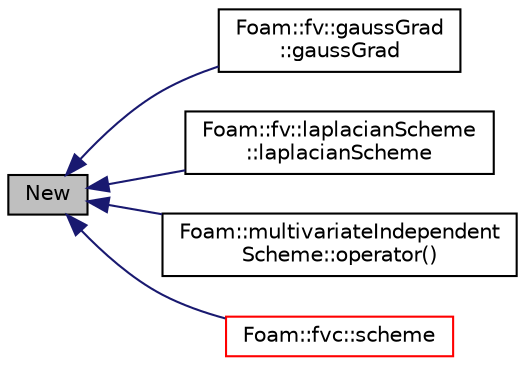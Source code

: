 digraph "New"
{
  bgcolor="transparent";
  edge [fontname="Helvetica",fontsize="10",labelfontname="Helvetica",labelfontsize="10"];
  node [fontname="Helvetica",fontsize="10",shape=record];
  rankdir="LR";
  Node1 [label="New",height=0.2,width=0.4,color="black", fillcolor="grey75", style="filled", fontcolor="black"];
  Node1 -> Node2 [dir="back",color="midnightblue",fontsize="10",style="solid",fontname="Helvetica"];
  Node2 [label="Foam::fv::gaussGrad\l::gaussGrad",height=0.2,width=0.4,color="black",URL="$a00897.html#ace6c2051286514eb33d4839e9b6b9573",tooltip="Construct from mesh and Istream. "];
  Node1 -> Node3 [dir="back",color="midnightblue",fontsize="10",style="solid",fontname="Helvetica"];
  Node3 [label="Foam::fv::laplacianScheme\l::laplacianScheme",height=0.2,width=0.4,color="black",URL="$a01263.html#ab46140e463d73a3a89a211a495602cfd",tooltip="Construct from mesh and Istream. "];
  Node1 -> Node4 [dir="back",color="midnightblue",fontsize="10",style="solid",fontname="Helvetica"];
  Node4 [label="Foam::multivariateIndependent\lScheme::operator()",height=0.2,width=0.4,color="black",URL="$a01551.html#a4e8d6c269c1d1941fcbb4e89ac616667"];
  Node1 -> Node5 [dir="back",color="midnightblue",fontsize="10",style="solid",fontname="Helvetica"];
  Node5 [label="Foam::fvc::scheme",height=0.2,width=0.4,color="red",URL="$a10709.html#a721cf452d2459f7973ea19791fa29ead"];
}

